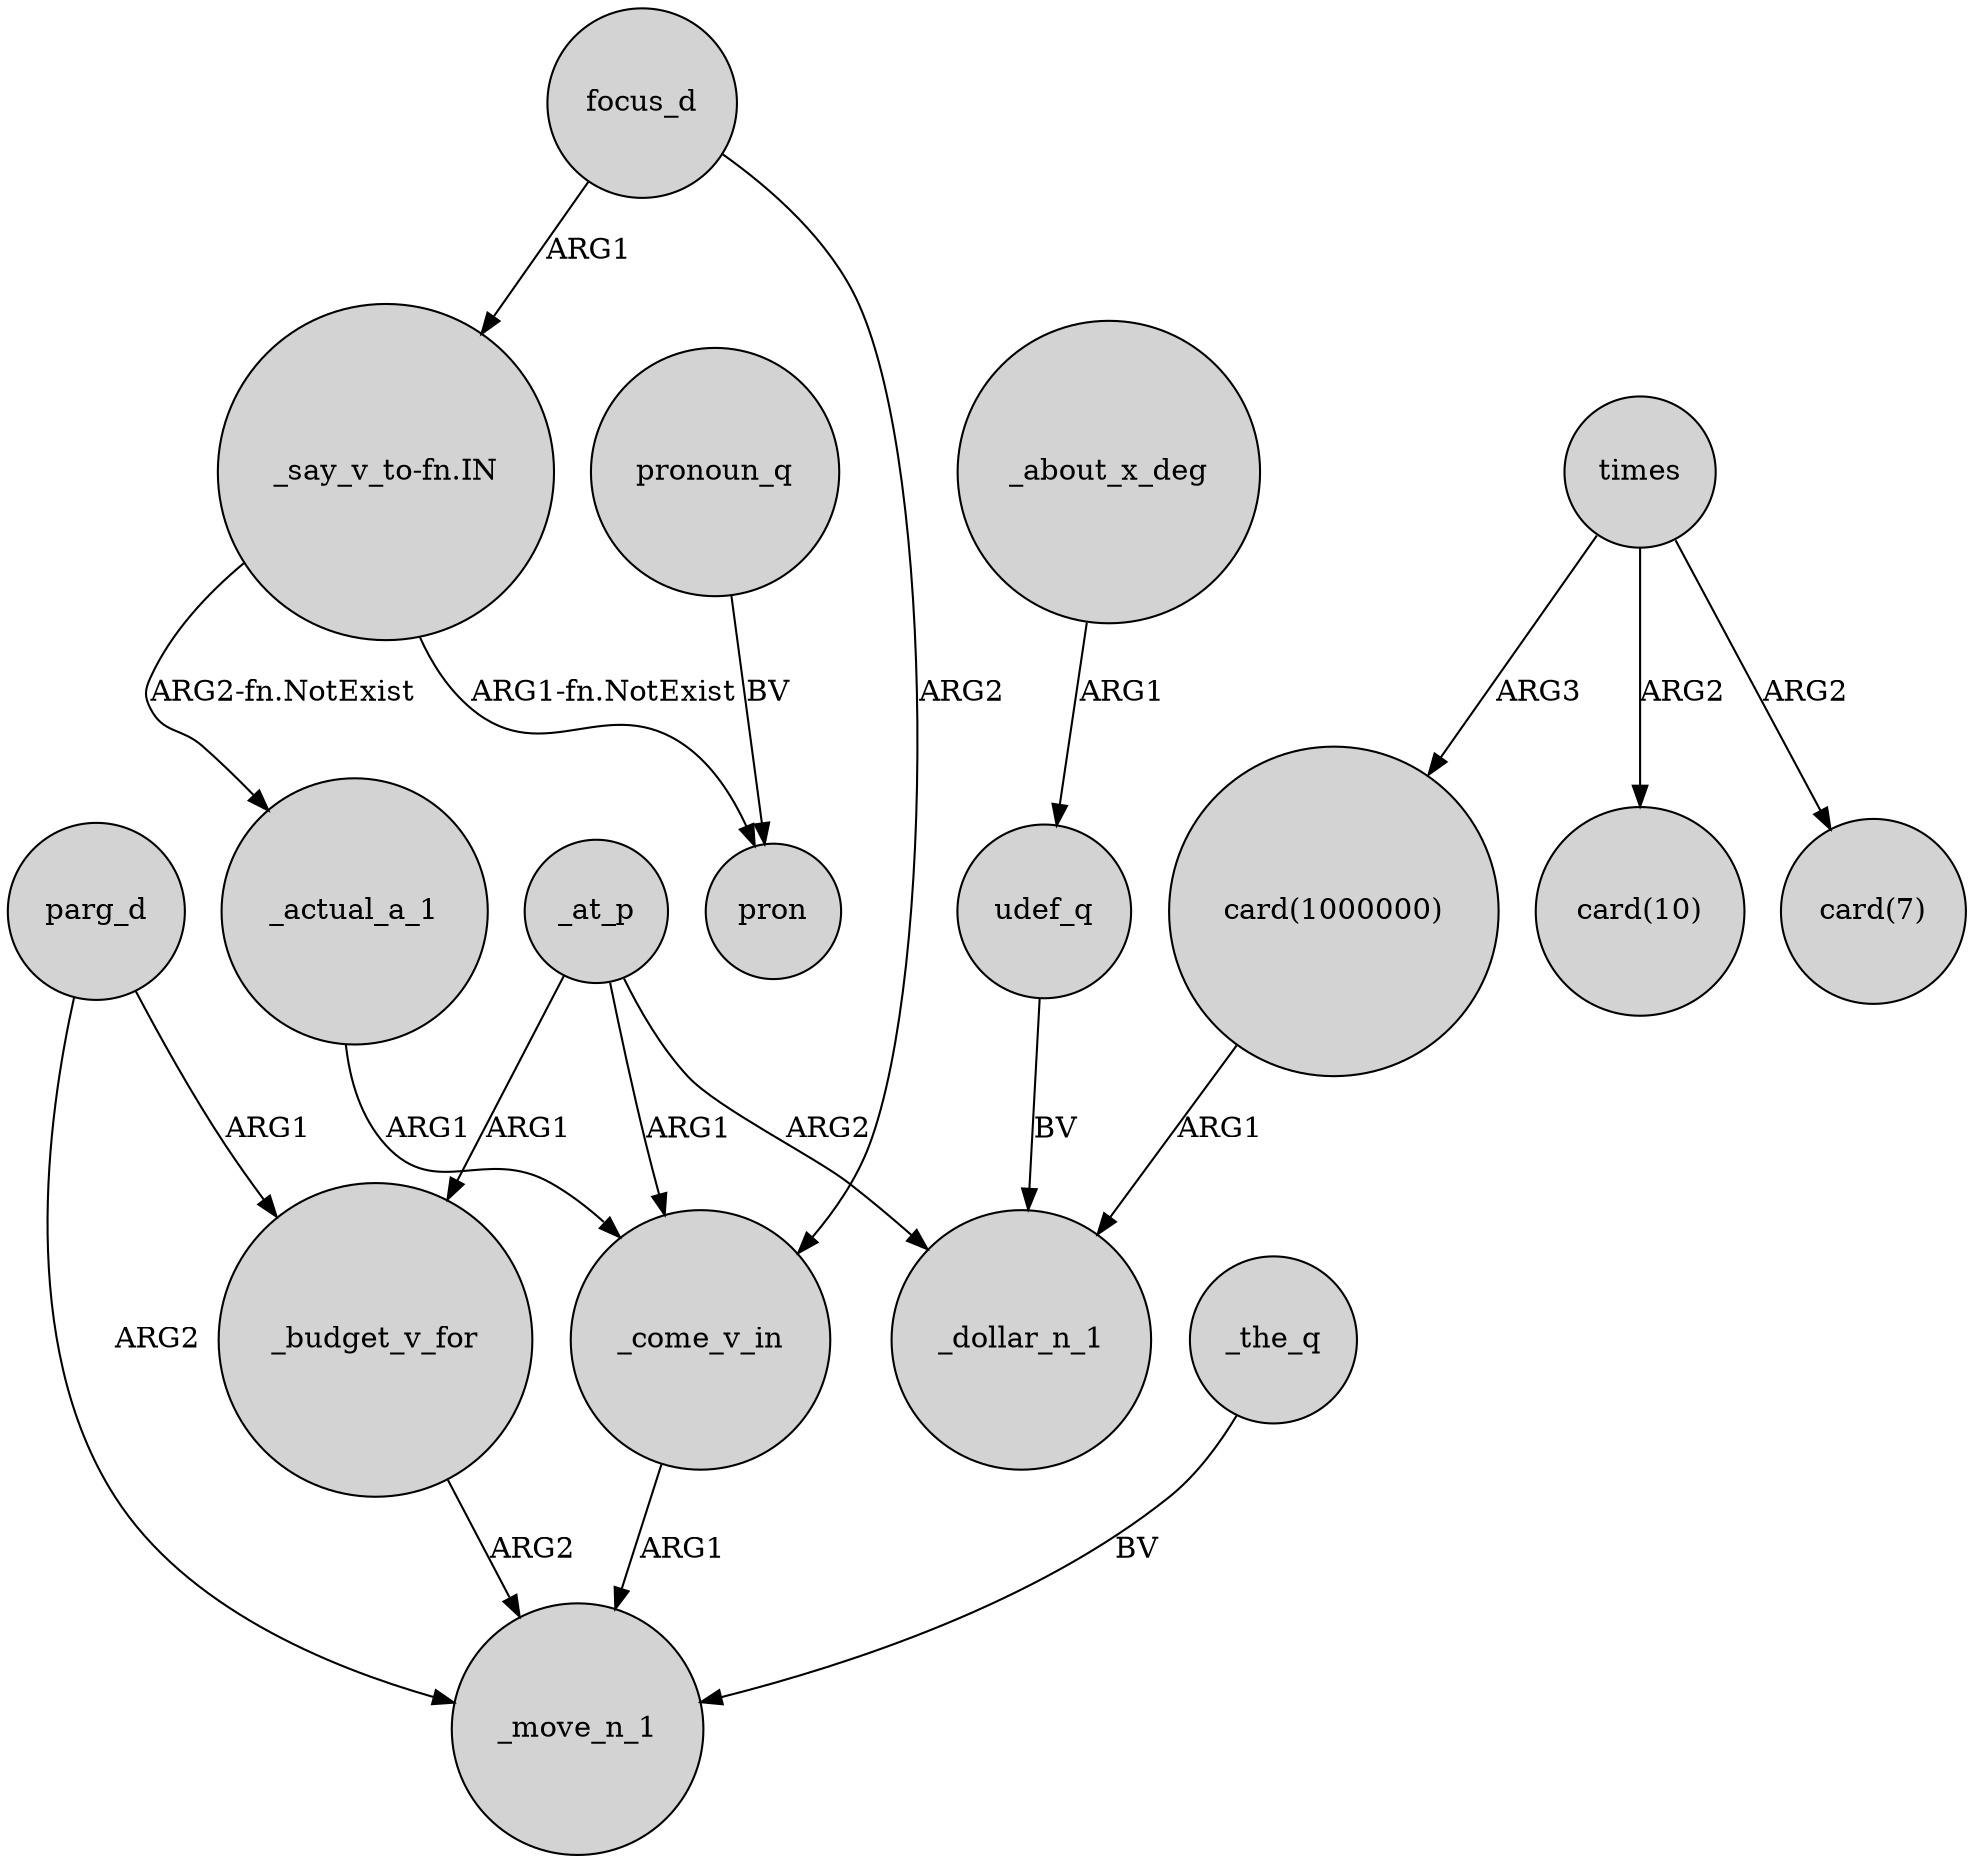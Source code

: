 digraph {
	node [shape=circle style=filled]
	"card(1000000)" -> _dollar_n_1 [label=ARG1]
	_actual_a_1 -> _come_v_in [label=ARG1]
	_at_p -> _dollar_n_1 [label=ARG2]
	focus_d -> _come_v_in [label=ARG2]
	_come_v_in -> _move_n_1 [label=ARG1]
	_budget_v_for -> _move_n_1 [label=ARG2]
	"_say_v_to-fn.IN" -> pron [label="ARG1-fn.NotExist"]
	parg_d -> _budget_v_for [label=ARG1]
	_at_p -> _budget_v_for [label=ARG1]
	_about_x_deg -> udef_q [label=ARG1]
	_the_q -> _move_n_1 [label=BV]
	_at_p -> _come_v_in [label=ARG1]
	"_say_v_to-fn.IN" -> _actual_a_1 [label="ARG2-fn.NotExist"]
	pronoun_q -> pron [label=BV]
	times -> "card(1000000)" [label=ARG3]
	times -> "card(10)" [label=ARG2]
	times -> "card(7)" [label=ARG2]
	parg_d -> _move_n_1 [label=ARG2]
	udef_q -> _dollar_n_1 [label=BV]
	focus_d -> "_say_v_to-fn.IN" [label=ARG1]
}
